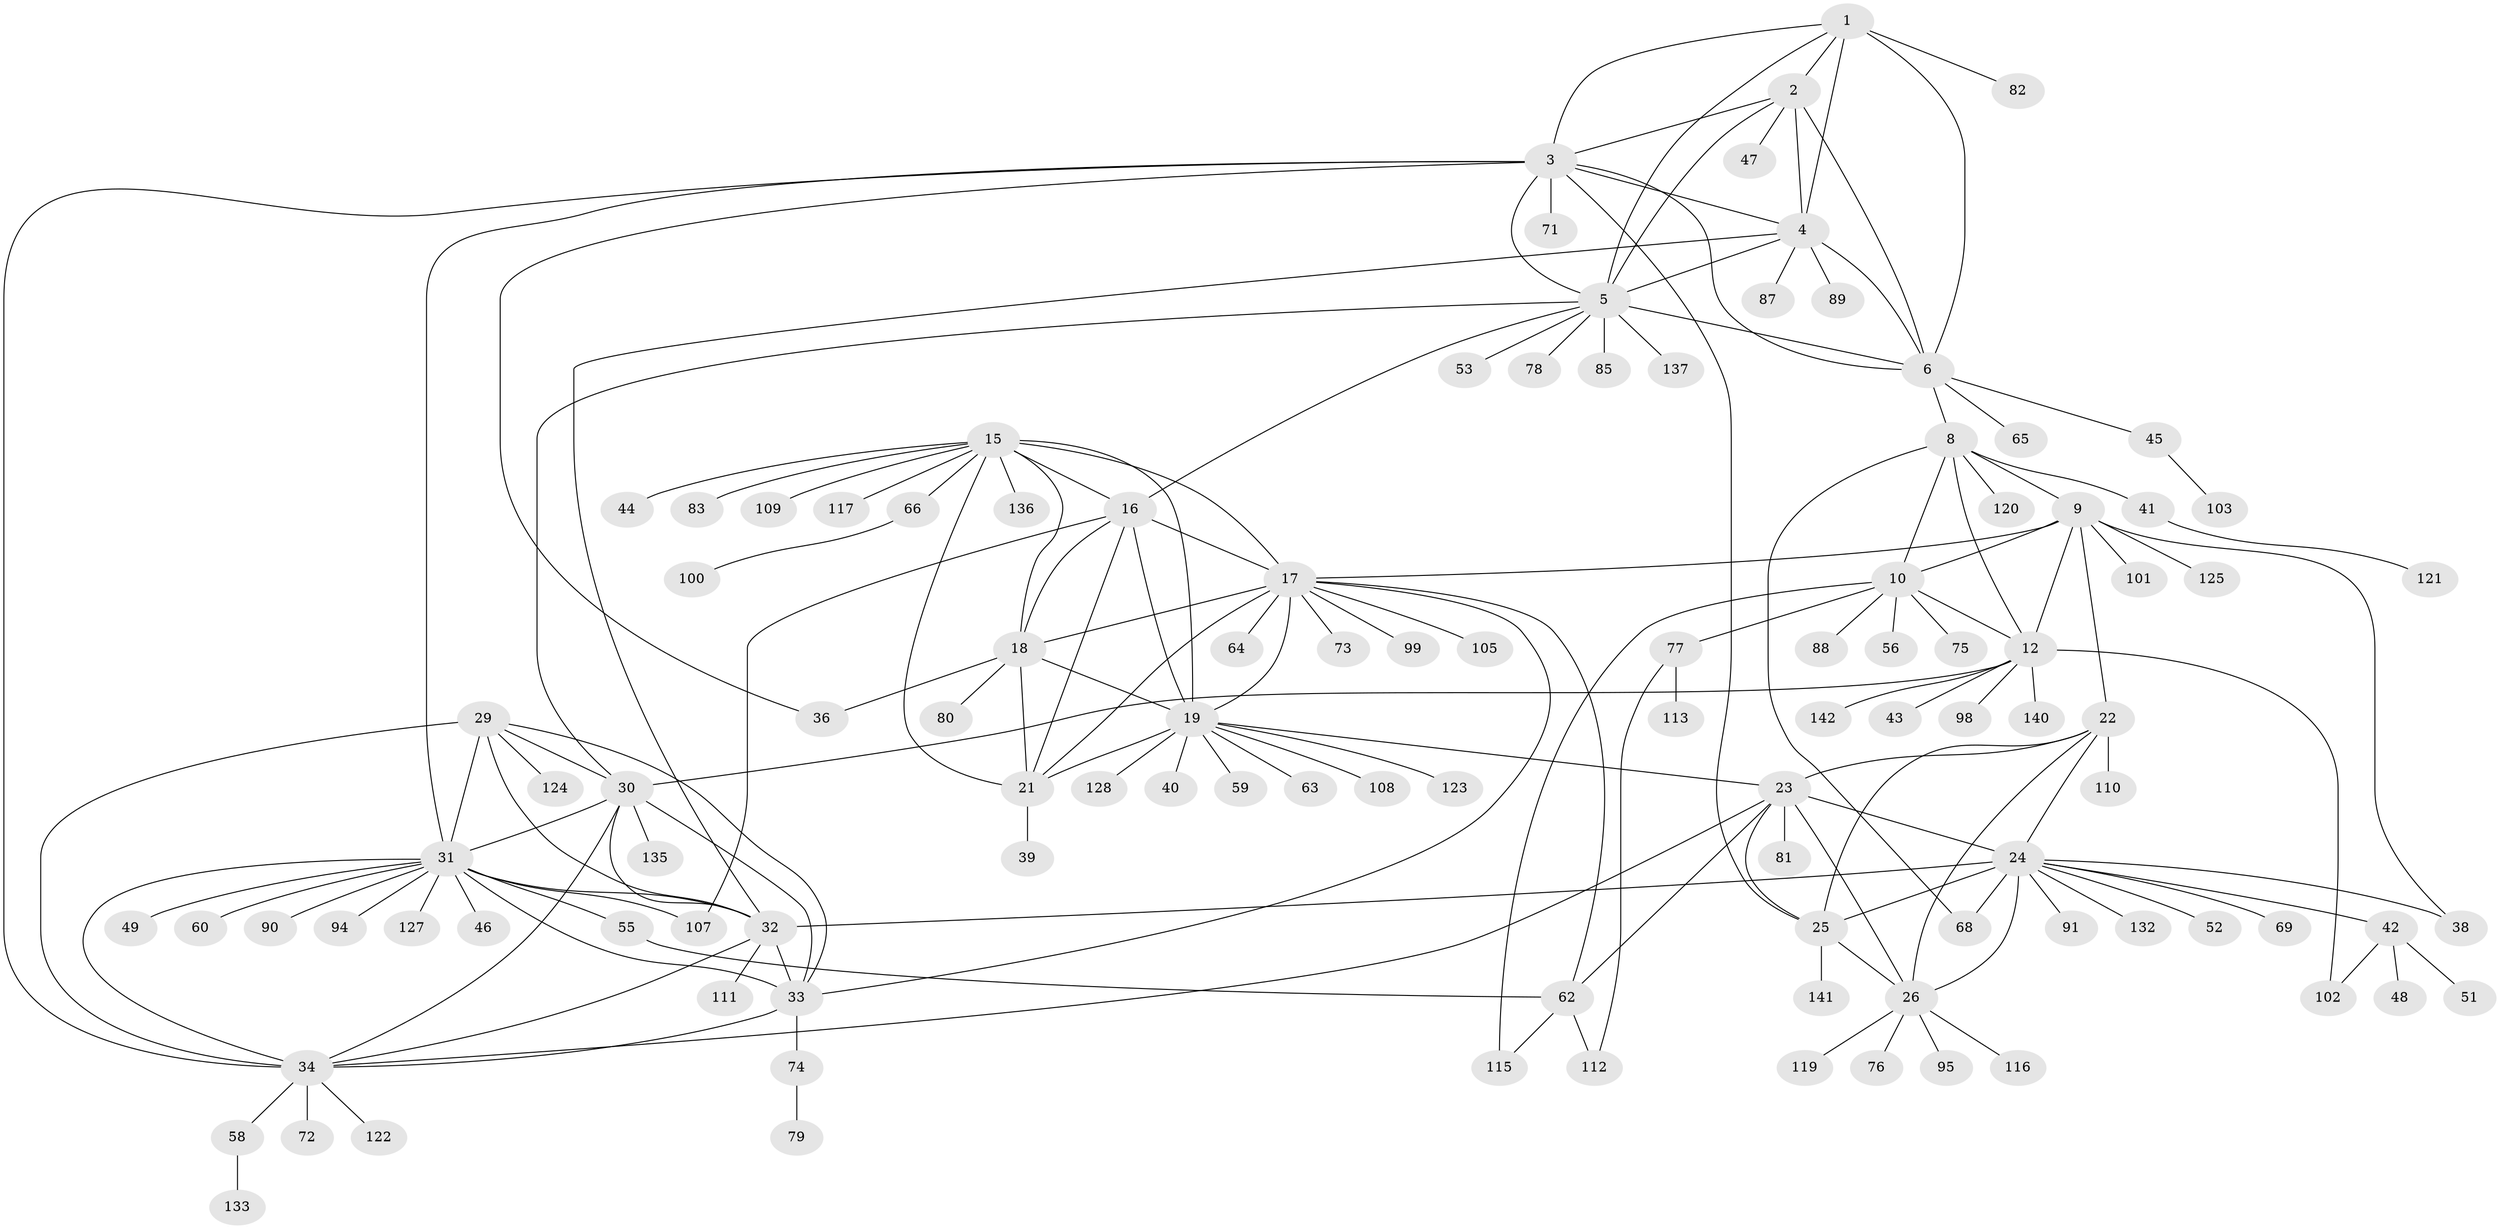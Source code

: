 // original degree distribution, {8: 0.04929577464788732, 7: 0.028169014084507043, 11: 0.02112676056338028, 10: 0.035211267605633804, 9: 0.08450704225352113, 12: 0.014084507042253521, 13: 0.014084507042253521, 2: 0.14788732394366197, 3: 0.04225352112676056, 1: 0.5492957746478874, 4: 0.007042253521126761, 5: 0.007042253521126761}
// Generated by graph-tools (version 1.1) at 2025/11/02/27/25 16:11:36]
// undirected, 110 vertices, 167 edges
graph export_dot {
graph [start="1"]
  node [color=gray90,style=filled];
  1 [super="+57"];
  2;
  3 [super="+96"];
  4 [super="+104"];
  5 [super="+50"];
  6 [super="+7"];
  8 [super="+14"];
  9 [super="+11"];
  10 [super="+139"];
  12 [super="+13"];
  15 [super="+97"];
  16;
  17 [super="+37"];
  18 [super="+86"];
  19 [super="+20"];
  21;
  22 [super="+138"];
  23 [super="+131"];
  24 [super="+28"];
  25 [super="+118"];
  26 [super="+27"];
  29 [super="+54"];
  30;
  31 [super="+35"];
  32 [super="+92"];
  33 [super="+70"];
  34 [super="+61"];
  36;
  38;
  39 [super="+84"];
  40;
  41;
  42;
  43;
  44;
  45 [super="+67"];
  46;
  47;
  48;
  49;
  51;
  52;
  53;
  55;
  56;
  58;
  59;
  60;
  62 [super="+130"];
  63;
  64;
  65;
  66 [super="+129"];
  68;
  69;
  71;
  72;
  73 [super="+93"];
  74 [super="+126"];
  75;
  76;
  77;
  78;
  79;
  80;
  81;
  82;
  83;
  85 [super="+106"];
  87;
  88;
  89;
  90;
  91;
  94;
  95;
  98;
  99;
  100;
  101;
  102;
  103;
  105;
  107;
  108 [super="+114"];
  109;
  110;
  111;
  112;
  113;
  115;
  116;
  117;
  119 [super="+134"];
  120;
  121;
  122;
  123;
  124;
  125;
  127;
  128;
  132;
  133;
  135;
  136;
  137;
  140;
  141;
  142;
  1 -- 2;
  1 -- 3;
  1 -- 4;
  1 -- 5;
  1 -- 6 [weight=2];
  1 -- 82;
  2 -- 3;
  2 -- 4;
  2 -- 5;
  2 -- 6 [weight=2];
  2 -- 47;
  3 -- 4;
  3 -- 5;
  3 -- 6 [weight=2];
  3 -- 25;
  3 -- 34;
  3 -- 36;
  3 -- 71;
  3 -- 31;
  4 -- 5;
  4 -- 6 [weight=2];
  4 -- 87;
  4 -- 89;
  4 -- 32;
  5 -- 6 [weight=2];
  5 -- 16;
  5 -- 78;
  5 -- 85;
  5 -- 137;
  5 -- 53;
  5 -- 30;
  6 -- 65;
  6 -- 8;
  6 -- 45;
  8 -- 9 [weight=4];
  8 -- 10 [weight=2];
  8 -- 12 [weight=4];
  8 -- 68;
  8 -- 120;
  8 -- 41;
  9 -- 10 [weight=2];
  9 -- 12 [weight=4];
  9 -- 22 [weight=2];
  9 -- 38;
  9 -- 101;
  9 -- 17;
  9 -- 125;
  10 -- 12 [weight=2];
  10 -- 56;
  10 -- 75;
  10 -- 77;
  10 -- 88;
  10 -- 115;
  12 -- 30;
  12 -- 102;
  12 -- 140;
  12 -- 98;
  12 -- 43;
  12 -- 142;
  15 -- 16;
  15 -- 17;
  15 -- 18;
  15 -- 19 [weight=2];
  15 -- 21;
  15 -- 44;
  15 -- 66;
  15 -- 83;
  15 -- 109;
  15 -- 117;
  15 -- 136;
  16 -- 17;
  16 -- 18;
  16 -- 19 [weight=2];
  16 -- 21;
  16 -- 107;
  17 -- 18;
  17 -- 19 [weight=2];
  17 -- 21;
  17 -- 33;
  17 -- 62;
  17 -- 64;
  17 -- 105;
  17 -- 73;
  17 -- 99;
  18 -- 19 [weight=2];
  18 -- 21;
  18 -- 36;
  18 -- 80;
  19 -- 21 [weight=2];
  19 -- 23;
  19 -- 59;
  19 -- 108;
  19 -- 128;
  19 -- 40;
  19 -- 123;
  19 -- 63;
  21 -- 39;
  22 -- 23;
  22 -- 24 [weight=2];
  22 -- 25;
  22 -- 26 [weight=2];
  22 -- 110;
  23 -- 24 [weight=2];
  23 -- 25;
  23 -- 26 [weight=2];
  23 -- 81;
  23 -- 34;
  23 -- 62;
  24 -- 25 [weight=2];
  24 -- 26 [weight=4];
  24 -- 42;
  24 -- 52;
  24 -- 91;
  24 -- 132;
  24 -- 32;
  24 -- 68;
  24 -- 69;
  24 -- 38;
  25 -- 26 [weight=2];
  25 -- 141;
  26 -- 119;
  26 -- 116;
  26 -- 76;
  26 -- 95;
  29 -- 30;
  29 -- 31 [weight=2];
  29 -- 32;
  29 -- 33;
  29 -- 34;
  29 -- 124;
  30 -- 31 [weight=2];
  30 -- 32;
  30 -- 33;
  30 -- 34;
  30 -- 135;
  31 -- 32 [weight=2];
  31 -- 33 [weight=2];
  31 -- 34 [weight=2];
  31 -- 46;
  31 -- 49;
  31 -- 60;
  31 -- 90;
  31 -- 94;
  31 -- 127;
  31 -- 55;
  31 -- 107;
  32 -- 33;
  32 -- 34;
  32 -- 111;
  33 -- 34;
  33 -- 74;
  34 -- 58;
  34 -- 72;
  34 -- 122;
  41 -- 121;
  42 -- 48;
  42 -- 51;
  42 -- 102;
  45 -- 103;
  55 -- 62;
  58 -- 133;
  62 -- 112;
  62 -- 115;
  66 -- 100;
  74 -- 79;
  77 -- 112;
  77 -- 113;
}
